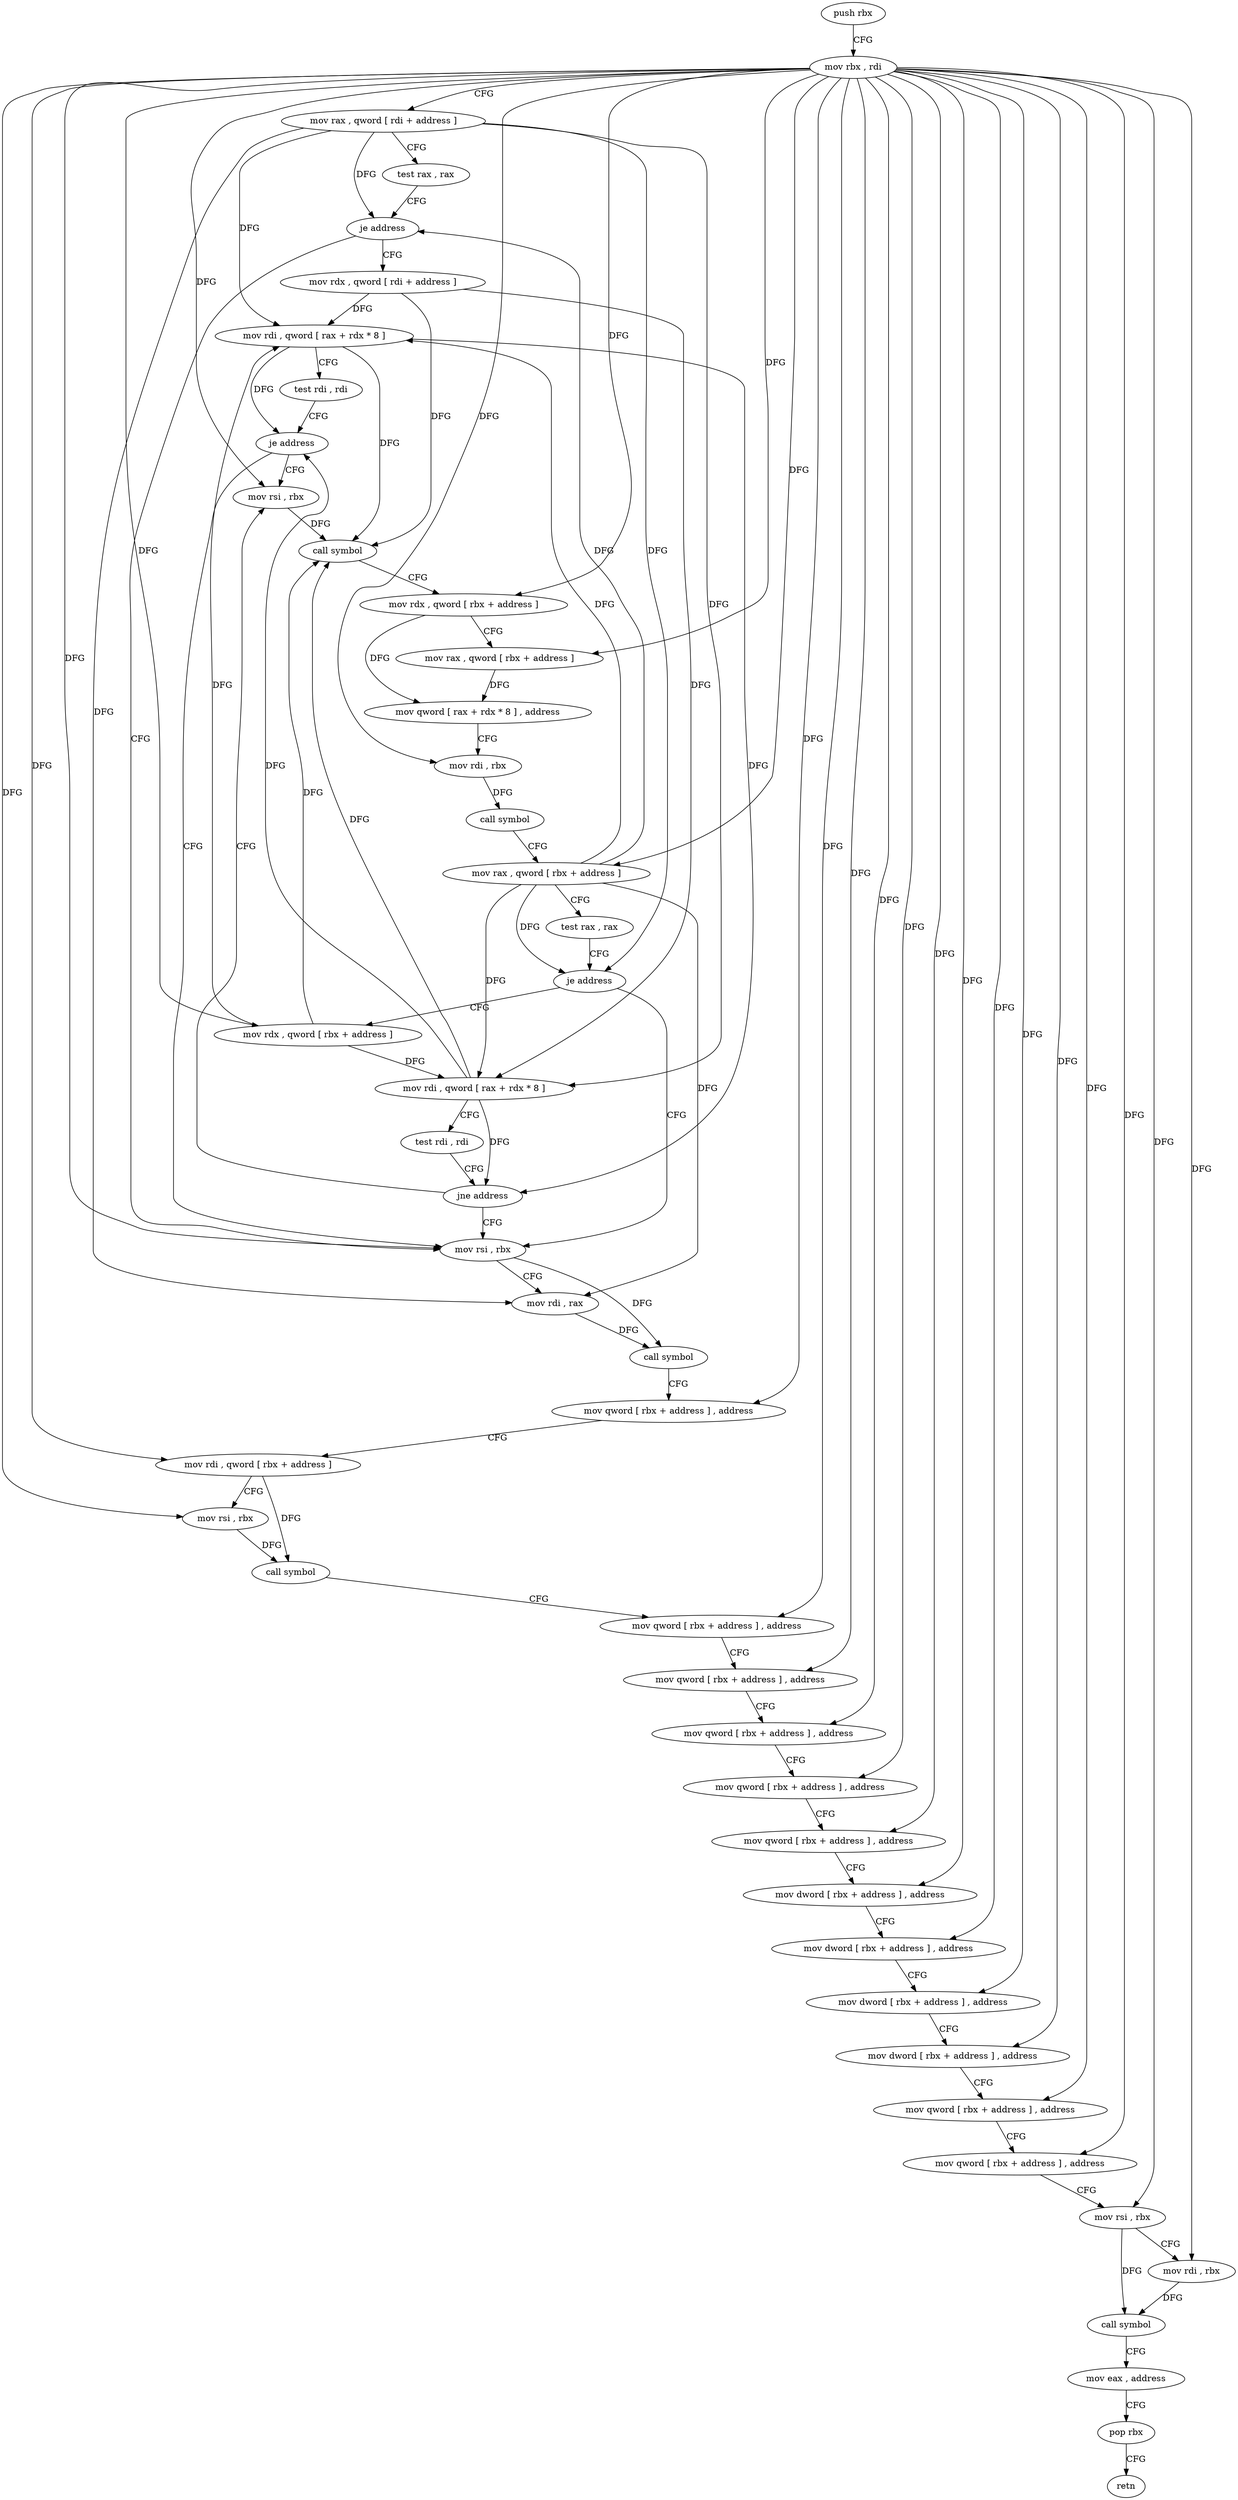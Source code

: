 digraph "func" {
"127704" [label = "push rbx" ]
"127705" [label = "mov rbx , rdi" ]
"127708" [label = "mov rax , qword [ rdi + address ]" ]
"127712" [label = "test rax , rax" ]
"127715" [label = "je address" ]
"127784" [label = "mov rsi , rbx" ]
"127717" [label = "mov rdx , qword [ rdi + address ]" ]
"127787" [label = "mov rdi , rax" ]
"127790" [label = "call symbol" ]
"127795" [label = "mov qword [ rbx + address ] , address" ]
"127803" [label = "mov rdi , qword [ rbx + address ]" ]
"127807" [label = "mov rsi , rbx" ]
"127810" [label = "call symbol" ]
"127815" [label = "mov qword [ rbx + address ] , address" ]
"127823" [label = "mov qword [ rbx + address ] , address" ]
"127831" [label = "mov qword [ rbx + address ] , address" ]
"127839" [label = "mov qword [ rbx + address ] , address" ]
"127847" [label = "mov qword [ rbx + address ] , address" ]
"127855" [label = "mov dword [ rbx + address ] , address" ]
"127862" [label = "mov dword [ rbx + address ] , address" ]
"127869" [label = "mov dword [ rbx + address ] , address" ]
"127876" [label = "mov dword [ rbx + address ] , address" ]
"127883" [label = "mov qword [ rbx + address ] , address" ]
"127891" [label = "mov qword [ rbx + address ] , address" ]
"127899" [label = "mov rsi , rbx" ]
"127902" [label = "mov rdi , rbx" ]
"127905" [label = "call symbol" ]
"127910" [label = "mov eax , address" ]
"127915" [label = "pop rbx" ]
"127916" [label = "retn" ]
"127721" [label = "mov rdi , qword [ rax + rdx * 8 ]" ]
"127725" [label = "test rdi , rdi" ]
"127728" [label = "je address" ]
"127730" [label = "mov rsi , rbx" ]
"127733" [label = "call symbol" ]
"127738" [label = "mov rdx , qword [ rbx + address ]" ]
"127742" [label = "mov rax , qword [ rbx + address ]" ]
"127746" [label = "mov qword [ rax + rdx * 8 ] , address" ]
"127754" [label = "mov rdi , rbx" ]
"127757" [label = "call symbol" ]
"127762" [label = "mov rax , qword [ rbx + address ]" ]
"127766" [label = "test rax , rax" ]
"127769" [label = "je address" ]
"127771" [label = "mov rdx , qword [ rbx + address ]" ]
"127775" [label = "mov rdi , qword [ rax + rdx * 8 ]" ]
"127779" [label = "test rdi , rdi" ]
"127782" [label = "jne address" ]
"127704" -> "127705" [ label = "CFG" ]
"127705" -> "127708" [ label = "CFG" ]
"127705" -> "127784" [ label = "DFG" ]
"127705" -> "127795" [ label = "DFG" ]
"127705" -> "127803" [ label = "DFG" ]
"127705" -> "127807" [ label = "DFG" ]
"127705" -> "127815" [ label = "DFG" ]
"127705" -> "127823" [ label = "DFG" ]
"127705" -> "127831" [ label = "DFG" ]
"127705" -> "127839" [ label = "DFG" ]
"127705" -> "127847" [ label = "DFG" ]
"127705" -> "127855" [ label = "DFG" ]
"127705" -> "127862" [ label = "DFG" ]
"127705" -> "127869" [ label = "DFG" ]
"127705" -> "127876" [ label = "DFG" ]
"127705" -> "127883" [ label = "DFG" ]
"127705" -> "127891" [ label = "DFG" ]
"127705" -> "127899" [ label = "DFG" ]
"127705" -> "127902" [ label = "DFG" ]
"127705" -> "127730" [ label = "DFG" ]
"127705" -> "127738" [ label = "DFG" ]
"127705" -> "127742" [ label = "DFG" ]
"127705" -> "127754" [ label = "DFG" ]
"127705" -> "127762" [ label = "DFG" ]
"127705" -> "127771" [ label = "DFG" ]
"127708" -> "127712" [ label = "CFG" ]
"127708" -> "127715" [ label = "DFG" ]
"127708" -> "127787" [ label = "DFG" ]
"127708" -> "127721" [ label = "DFG" ]
"127708" -> "127769" [ label = "DFG" ]
"127708" -> "127775" [ label = "DFG" ]
"127712" -> "127715" [ label = "CFG" ]
"127715" -> "127784" [ label = "CFG" ]
"127715" -> "127717" [ label = "CFG" ]
"127784" -> "127787" [ label = "CFG" ]
"127784" -> "127790" [ label = "DFG" ]
"127717" -> "127721" [ label = "DFG" ]
"127717" -> "127733" [ label = "DFG" ]
"127717" -> "127775" [ label = "DFG" ]
"127787" -> "127790" [ label = "DFG" ]
"127790" -> "127795" [ label = "CFG" ]
"127795" -> "127803" [ label = "CFG" ]
"127803" -> "127807" [ label = "CFG" ]
"127803" -> "127810" [ label = "DFG" ]
"127807" -> "127810" [ label = "DFG" ]
"127810" -> "127815" [ label = "CFG" ]
"127815" -> "127823" [ label = "CFG" ]
"127823" -> "127831" [ label = "CFG" ]
"127831" -> "127839" [ label = "CFG" ]
"127839" -> "127847" [ label = "CFG" ]
"127847" -> "127855" [ label = "CFG" ]
"127855" -> "127862" [ label = "CFG" ]
"127862" -> "127869" [ label = "CFG" ]
"127869" -> "127876" [ label = "CFG" ]
"127876" -> "127883" [ label = "CFG" ]
"127883" -> "127891" [ label = "CFG" ]
"127891" -> "127899" [ label = "CFG" ]
"127899" -> "127902" [ label = "CFG" ]
"127899" -> "127905" [ label = "DFG" ]
"127902" -> "127905" [ label = "DFG" ]
"127905" -> "127910" [ label = "CFG" ]
"127910" -> "127915" [ label = "CFG" ]
"127915" -> "127916" [ label = "CFG" ]
"127721" -> "127725" [ label = "CFG" ]
"127721" -> "127728" [ label = "DFG" ]
"127721" -> "127733" [ label = "DFG" ]
"127721" -> "127782" [ label = "DFG" ]
"127725" -> "127728" [ label = "CFG" ]
"127728" -> "127784" [ label = "CFG" ]
"127728" -> "127730" [ label = "CFG" ]
"127730" -> "127733" [ label = "DFG" ]
"127733" -> "127738" [ label = "CFG" ]
"127738" -> "127742" [ label = "CFG" ]
"127738" -> "127746" [ label = "DFG" ]
"127742" -> "127746" [ label = "DFG" ]
"127746" -> "127754" [ label = "CFG" ]
"127754" -> "127757" [ label = "DFG" ]
"127757" -> "127762" [ label = "CFG" ]
"127762" -> "127766" [ label = "CFG" ]
"127762" -> "127715" [ label = "DFG" ]
"127762" -> "127787" [ label = "DFG" ]
"127762" -> "127721" [ label = "DFG" ]
"127762" -> "127769" [ label = "DFG" ]
"127762" -> "127775" [ label = "DFG" ]
"127766" -> "127769" [ label = "CFG" ]
"127769" -> "127784" [ label = "CFG" ]
"127769" -> "127771" [ label = "CFG" ]
"127771" -> "127775" [ label = "DFG" ]
"127771" -> "127721" [ label = "DFG" ]
"127771" -> "127733" [ label = "DFG" ]
"127775" -> "127779" [ label = "CFG" ]
"127775" -> "127728" [ label = "DFG" ]
"127775" -> "127733" [ label = "DFG" ]
"127775" -> "127782" [ label = "DFG" ]
"127779" -> "127782" [ label = "CFG" ]
"127782" -> "127730" [ label = "CFG" ]
"127782" -> "127784" [ label = "CFG" ]
}
